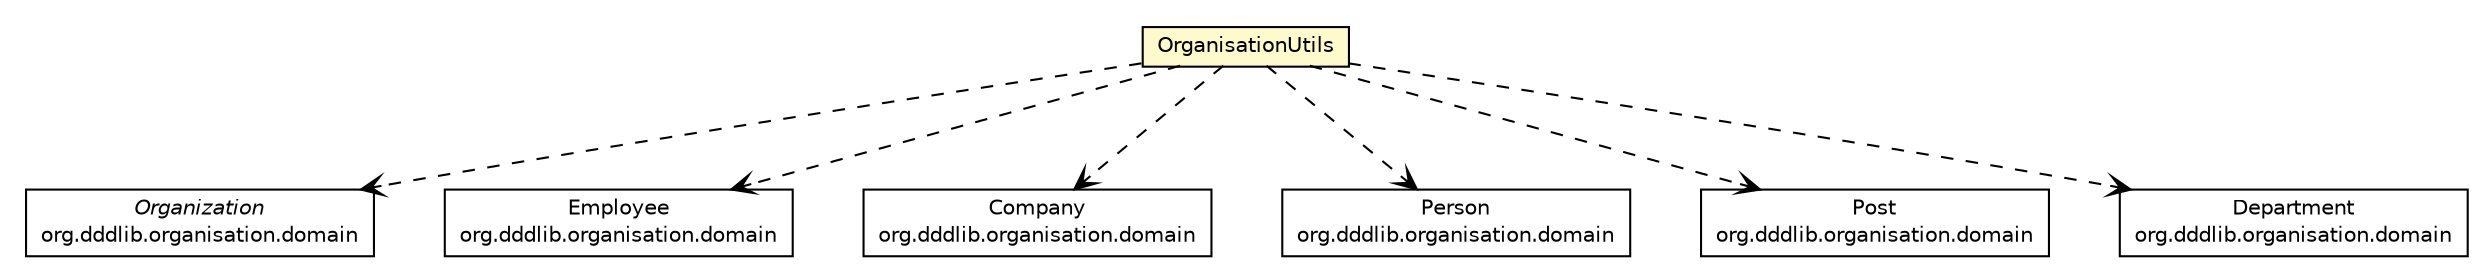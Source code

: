 #!/usr/local/bin/dot
#
# Class diagram 
# Generated by UMLGraph version R5_6_6-8-g8d7759 (http://www.umlgraph.org/)
#

digraph G {
	edge [fontname="Helvetica",fontsize=10,labelfontname="Helvetica",labelfontsize=10];
	node [fontname="Helvetica",fontsize=10,shape=plaintext];
	nodesep=0.25;
	ranksep=0.5;
	// org.dddlib.organisation.utils.OrganisationUtils
	c37447 [label=<<table title="org.dddlib.organisation.utils.OrganisationUtils" border="0" cellborder="1" cellspacing="0" cellpadding="2" port="p" bgcolor="lemonChiffon" href="./OrganisationUtils.html">
		<tr><td><table border="0" cellspacing="0" cellpadding="1">
<tr><td align="center" balign="center"> OrganisationUtils </td></tr>
		</table></td></tr>
		</table>>, URL="./OrganisationUtils.html", fontname="Helvetica", fontcolor="black", fontsize=10.0];
	// org.dddlib.organisation.utils.OrganisationUtils DEPEND org.dddlib.organisation.domain.Organization
	c37447:p -> c37451:p [taillabel="", label=" "headlabel="", fontname="Helvetica", fontcolor="black", fontsize=10.0, color="black", arrowhead=open, style=dashed];
	// org.dddlib.organisation.utils.OrganisationUtils DEPEND org.dddlib.organisation.domain.Employee
	c37447:p -> c37452:p [taillabel="", label=" "headlabel="", fontname="Helvetica", fontcolor="black", fontsize=10.0, color="black", arrowhead=open, style=dashed];
	// org.dddlib.organisation.utils.OrganisationUtils DEPEND org.dddlib.organisation.domain.Company
	c37447:p -> c37453:p [taillabel="", label=" "headlabel="", fontname="Helvetica", fontcolor="black", fontsize=10.0, color="black", arrowhead=open, style=dashed];
	// org.dddlib.organisation.utils.OrganisationUtils DEPEND org.dddlib.organisation.domain.Person
	c37447:p -> c37457:p [taillabel="", label=" "headlabel="", fontname="Helvetica", fontcolor="black", fontsize=10.0, color="black", arrowhead=open, style=dashed];
	// org.dddlib.organisation.utils.OrganisationUtils DEPEND org.dddlib.organisation.domain.Post
	c37447:p -> c37459:p [taillabel="", label=" "headlabel="", fontname="Helvetica", fontcolor="black", fontsize=10.0, color="black", arrowhead=open, style=dashed];
	// org.dddlib.organisation.utils.OrganisationUtils DEPEND org.dddlib.organisation.domain.Department
	c37447:p -> c37460:p [taillabel="", label=" "headlabel="", fontname="Helvetica", fontcolor="black", fontsize=10.0, color="black", arrowhead=open, style=dashed];
	// org.dddlib.organisation.domain.Employee
	c37452 [label=<<table title="org.dddlib.organisation.domain.Employee" border="0" cellborder="1" cellspacing="0" cellpadding="2" port="p" href="http://java.sun.com/j2se/1.4.2/docs/api/org/dddlib/organisation/domain/Employee.html">
		<tr><td><table border="0" cellspacing="0" cellpadding="1">
<tr><td align="center" balign="center"> Employee </td></tr>
<tr><td align="center" balign="center"> org.dddlib.organisation.domain </td></tr>
		</table></td></tr>
		</table>>, URL="http://java.sun.com/j2se/1.4.2/docs/api/org/dddlib/organisation/domain/Employee.html", fontname="Helvetica", fontcolor="black", fontsize=10.0];
	// org.dddlib.organisation.domain.Post
	c37459 [label=<<table title="org.dddlib.organisation.domain.Post" border="0" cellborder="1" cellspacing="0" cellpadding="2" port="p" href="http://java.sun.com/j2se/1.4.2/docs/api/org/dddlib/organisation/domain/Post.html">
		<tr><td><table border="0" cellspacing="0" cellpadding="1">
<tr><td align="center" balign="center"> Post </td></tr>
<tr><td align="center" balign="center"> org.dddlib.organisation.domain </td></tr>
		</table></td></tr>
		</table>>, URL="http://java.sun.com/j2se/1.4.2/docs/api/org/dddlib/organisation/domain/Post.html", fontname="Helvetica", fontcolor="black", fontsize=10.0];
	// org.dddlib.organisation.domain.Department
	c37460 [label=<<table title="org.dddlib.organisation.domain.Department" border="0" cellborder="1" cellspacing="0" cellpadding="2" port="p" href="http://java.sun.com/j2se/1.4.2/docs/api/org/dddlib/organisation/domain/Department.html">
		<tr><td><table border="0" cellspacing="0" cellpadding="1">
<tr><td align="center" balign="center"> Department </td></tr>
<tr><td align="center" balign="center"> org.dddlib.organisation.domain </td></tr>
		</table></td></tr>
		</table>>, URL="http://java.sun.com/j2se/1.4.2/docs/api/org/dddlib/organisation/domain/Department.html", fontname="Helvetica", fontcolor="black", fontsize=10.0];
	// org.dddlib.organisation.domain.Person
	c37457 [label=<<table title="org.dddlib.organisation.domain.Person" border="0" cellborder="1" cellspacing="0" cellpadding="2" port="p" href="http://java.sun.com/j2se/1.4.2/docs/api/org/dddlib/organisation/domain/Person.html">
		<tr><td><table border="0" cellspacing="0" cellpadding="1">
<tr><td align="center" balign="center"> Person </td></tr>
<tr><td align="center" balign="center"> org.dddlib.organisation.domain </td></tr>
		</table></td></tr>
		</table>>, URL="http://java.sun.com/j2se/1.4.2/docs/api/org/dddlib/organisation/domain/Person.html", fontname="Helvetica", fontcolor="black", fontsize=10.0];
	// org.dddlib.organisation.domain.Company
	c37453 [label=<<table title="org.dddlib.organisation.domain.Company" border="0" cellborder="1" cellspacing="0" cellpadding="2" port="p" href="http://java.sun.com/j2se/1.4.2/docs/api/org/dddlib/organisation/domain/Company.html">
		<tr><td><table border="0" cellspacing="0" cellpadding="1">
<tr><td align="center" balign="center"> Company </td></tr>
<tr><td align="center" balign="center"> org.dddlib.organisation.domain </td></tr>
		</table></td></tr>
		</table>>, URL="http://java.sun.com/j2se/1.4.2/docs/api/org/dddlib/organisation/domain/Company.html", fontname="Helvetica", fontcolor="black", fontsize=10.0];
	// org.dddlib.organisation.domain.Organization
	c37451 [label=<<table title="org.dddlib.organisation.domain.Organization" border="0" cellborder="1" cellspacing="0" cellpadding="2" port="p" href="http://java.sun.com/j2se/1.4.2/docs/api/org/dddlib/organisation/domain/Organization.html">
		<tr><td><table border="0" cellspacing="0" cellpadding="1">
<tr><td align="center" balign="center"><font face="Helvetica-Oblique"> Organization </font></td></tr>
<tr><td align="center" balign="center"> org.dddlib.organisation.domain </td></tr>
		</table></td></tr>
		</table>>, URL="http://java.sun.com/j2se/1.4.2/docs/api/org/dddlib/organisation/domain/Organization.html", fontname="Helvetica", fontcolor="black", fontsize=10.0];
}

